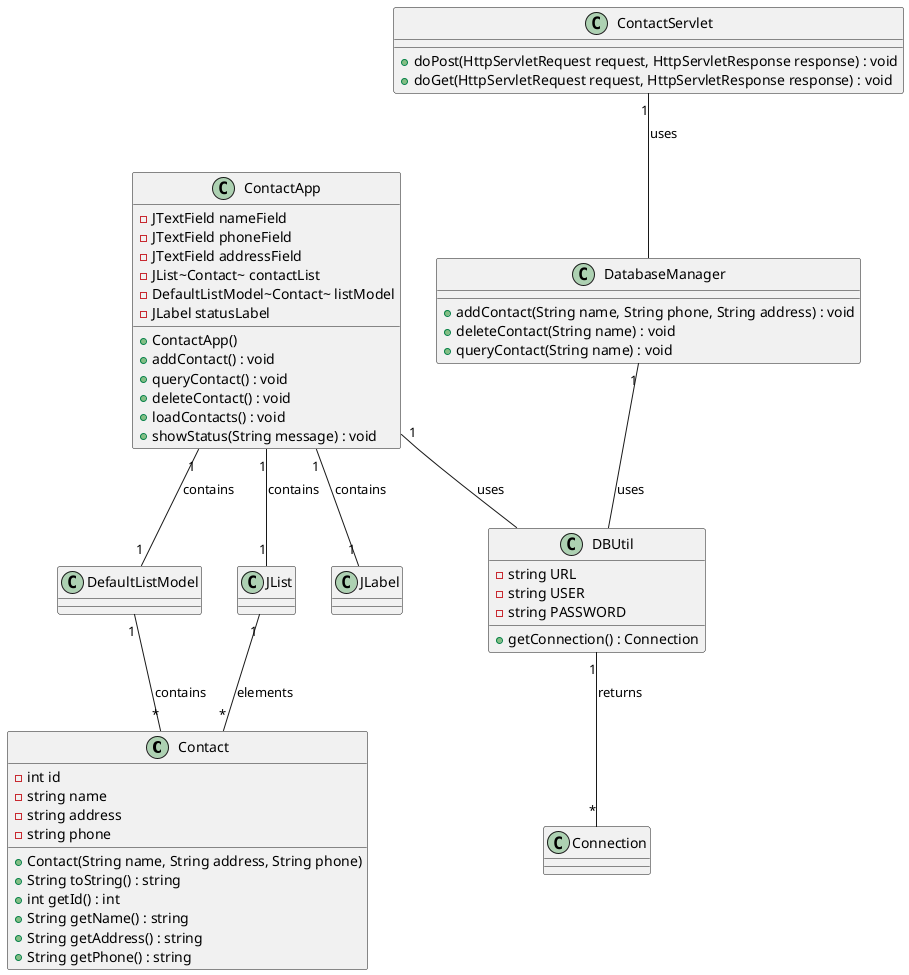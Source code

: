 @startuml
class Contact {
        -int id
        -string name
        -string address
        -string phone
        +Contact(String name, String address, String phone)
        +String toString() : string
        +int getId() : int
        +String getName() : string
        +String getAddress() : string
        +String getPhone() : string
    }

    class ContactApp {
        -JTextField nameField
        -JTextField phoneField
        -JTextField addressField
        -JList~Contact~ contactList
        -DefaultListModel~Contact~ listModel
        -JLabel statusLabel
        +ContactApp()
        +addContact() : void
        +queryContact() : void
        +deleteContact() : void
        +loadContacts() : void
        +showStatus(String message) : void
    }

    class DatabaseManager {
        +addContact(String name, String phone, String address) : void
        +deleteContact(String name) : void
        +queryContact(String name) : void
    }

    class DBUtil {
        -string URL
        -string USER
        -string PASSWORD
        +getConnection() : Connection
    }

    class ContactServlet {
        +doPost(HttpServletRequest request, HttpServletResponse response) : void
        +doGet(HttpServletRequest request, HttpServletResponse response) : void
    }

    ContactApp "1" -- "1" DefaultListModel : contains
    DefaultListModel "1" -- "*" Contact : contains
    ContactApp "1" -- "1" JList : contains
    JList "1" -- "*" Contact : elements
    ContactApp "1" -- "1" JLabel : contains
    ContactApp "1" -- DBUtil : uses
    DBUtil "1" -- "*" Connection : returns
    DatabaseManager "1" -- DBUtil : uses
    ContactServlet "1" -- DatabaseManager : uses
@enduml